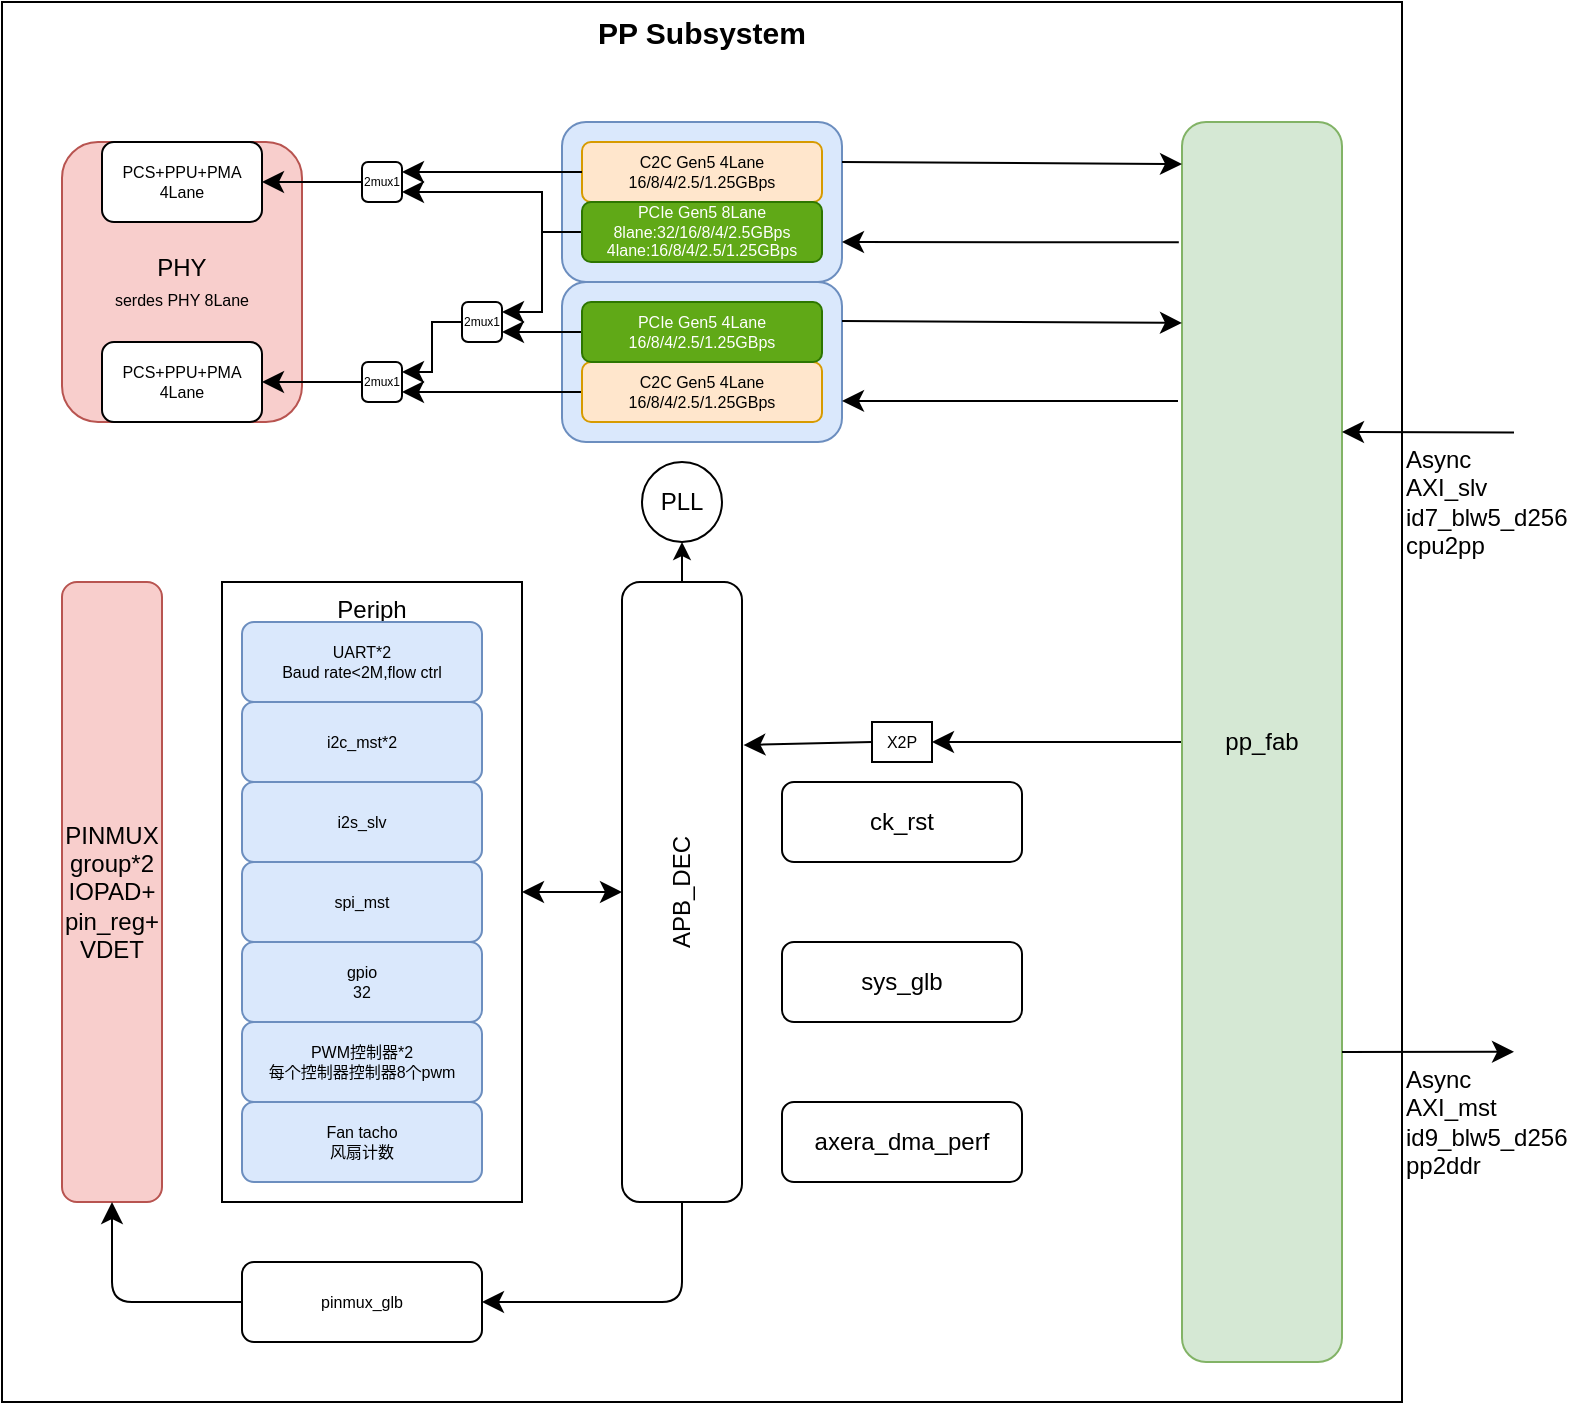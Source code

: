<mxfile version="28.2.4" pages="2">
  <diagram name="pp_ss" id="RpFAiaeBJLlaWnwTVHZz">
    <mxGraphModel dx="752" dy="593" grid="1" gridSize="10" guides="1" tooltips="1" connect="1" arrows="1" fold="1" page="1" pageScale="1" pageWidth="827" pageHeight="1169" math="0" shadow="0">
      <root>
        <mxCell id="0" />
        <mxCell id="1" parent="0" />
        <mxCell id="-2QtOGoEhmq292CrAgA1-68" value="PP Subsystem" style="rounded=0;whiteSpace=wrap;html=1;verticalAlign=top;fontSize=15;fontStyle=1" parent="1" vertex="1">
          <mxGeometry x="20" y="140" width="700" height="700" as="geometry" />
        </mxCell>
        <mxCell id="-2QtOGoEhmq292CrAgA1-59" value="Periph" style="rounded=0;whiteSpace=wrap;html=1;verticalAlign=top;" parent="1" vertex="1">
          <mxGeometry x="130" y="430" width="150" height="310" as="geometry" />
        </mxCell>
        <mxCell id="-2QtOGoEhmq292CrAgA1-78" style="edgeStyle=none;curved=1;rounded=1;orthogonalLoop=1;jettySize=auto;html=1;exitX=0;exitY=0.5;exitDx=0;exitDy=0;entryX=1.012;entryY=0.263;entryDx=0;entryDy=0;fontSize=12;startSize=8;endSize=8;entryPerimeter=0;" parent="1" source="-2QtOGoEhmq292CrAgA1-79" target="-2QtOGoEhmq292CrAgA1-17" edge="1">
          <mxGeometry relative="1" as="geometry" />
        </mxCell>
        <mxCell id="-2QtOGoEhmq292CrAgA1-80" style="edgeStyle=none;curved=1;rounded=1;orthogonalLoop=1;jettySize=auto;html=1;exitX=0;exitY=0.5;exitDx=0;exitDy=0;entryX=1;entryY=0.5;entryDx=0;entryDy=0;fontSize=12;startSize=8;endSize=8;" parent="1" source="-2QtOGoEhmq292CrAgA1-1" target="-2QtOGoEhmq292CrAgA1-79" edge="1">
          <mxGeometry relative="1" as="geometry" />
        </mxCell>
        <mxCell id="-2QtOGoEhmq292CrAgA1-1" value="pp_fab" style="rounded=1;whiteSpace=wrap;html=1;fillColor=#d5e8d4;strokeColor=#82b366;" parent="1" vertex="1">
          <mxGeometry x="610" y="200" width="80" height="620" as="geometry" />
        </mxCell>
        <mxCell id="-2QtOGoEhmq292CrAgA1-3" value="PHY&lt;div&gt;&lt;font style=&quot;font-size: 8px;&quot;&gt;serdes PHY 8Lane&lt;/font&gt;&lt;/div&gt;" style="rounded=1;whiteSpace=wrap;html=1;fillColor=#f8cecc;strokeColor=#b85450;" parent="1" vertex="1">
          <mxGeometry x="50" y="210" width="120" height="140" as="geometry" />
        </mxCell>
        <mxCell id="-2QtOGoEhmq292CrAgA1-4" value="" style="rounded=1;whiteSpace=wrap;html=1;fillColor=#dae8fc;strokeColor=#6c8ebf;" parent="1" vertex="1">
          <mxGeometry x="300" y="280" width="140" height="80" as="geometry" />
        </mxCell>
        <mxCell id="-2QtOGoEhmq292CrAgA1-5" value="" style="rounded=1;whiteSpace=wrap;html=1;fillColor=#dae8fc;strokeColor=#6c8ebf;" parent="1" vertex="1">
          <mxGeometry x="300" y="200" width="140" height="80" as="geometry" />
        </mxCell>
        <mxCell id="-2QtOGoEhmq292CrAgA1-6" value="PLL" style="ellipse;whiteSpace=wrap;html=1;aspect=fixed;rounded=1;" parent="1" vertex="1">
          <mxGeometry x="340" y="370" width="40" height="40" as="geometry" />
        </mxCell>
        <mxCell id="-2QtOGoEhmq292CrAgA1-7" value="PINMUX&lt;div&gt;group*2&lt;/div&gt;&lt;div&gt;IOPAD+&lt;/div&gt;&lt;div&gt;pin_reg+&lt;/div&gt;&lt;div&gt;VDET&lt;/div&gt;" style="rounded=1;whiteSpace=wrap;html=1;fillColor=#f8cecc;strokeColor=#b85450;" parent="1" vertex="1">
          <mxGeometry x="50" y="430" width="50" height="310" as="geometry" />
        </mxCell>
        <mxCell id="-2QtOGoEhmq292CrAgA1-8" value="UART*2&lt;div&gt;Baud rate&amp;lt;2M,flow ctrl&lt;/div&gt;" style="rounded=1;whiteSpace=wrap;html=1;fillColor=#dae8fc;strokeColor=#6c8ebf;fontSize=8;" parent="1" vertex="1">
          <mxGeometry x="140" y="450" width="120" height="40" as="geometry" />
        </mxCell>
        <mxCell id="-2QtOGoEhmq292CrAgA1-9" value="i2c_mst*2" style="rounded=1;whiteSpace=wrap;html=1;fillColor=#dae8fc;strokeColor=#6c8ebf;fontSize=8;" parent="1" vertex="1">
          <mxGeometry x="140" y="490" width="120" height="40" as="geometry" />
        </mxCell>
        <mxCell id="-2QtOGoEhmq292CrAgA1-10" value="spi_mst" style="rounded=1;whiteSpace=wrap;html=1;fillColor=#dae8fc;strokeColor=#6c8ebf;fontSize=8;" parent="1" vertex="1">
          <mxGeometry x="140" y="570" width="120" height="40" as="geometry" />
        </mxCell>
        <mxCell id="-2QtOGoEhmq292CrAgA1-11" value="PWM控制器*2&lt;div&gt;每个控制器控制器8个pwm&lt;/div&gt;" style="rounded=1;whiteSpace=wrap;html=1;fillColor=#dae8fc;strokeColor=#6c8ebf;fontSize=8;" parent="1" vertex="1">
          <mxGeometry x="140" y="650" width="120" height="40" as="geometry" />
        </mxCell>
        <mxCell id="-2QtOGoEhmq292CrAgA1-15" value="gpio&lt;div&gt;32&lt;/div&gt;" style="rounded=1;whiteSpace=wrap;html=1;fillColor=#dae8fc;strokeColor=#6c8ebf;fontSize=8;" parent="1" vertex="1">
          <mxGeometry x="140" y="610" width="120" height="40" as="geometry" />
        </mxCell>
        <mxCell id="-2QtOGoEhmq292CrAgA1-16" value="i2s_slv" style="rounded=1;whiteSpace=wrap;html=1;fillColor=#dae8fc;strokeColor=#6c8ebf;fontSize=8;" parent="1" vertex="1">
          <mxGeometry x="140" y="530" width="120" height="40" as="geometry" />
        </mxCell>
        <mxCell id="-2QtOGoEhmq292CrAgA1-61" style="edgeStyle=elbowEdgeStyle;rounded=1;orthogonalLoop=1;jettySize=auto;html=1;exitX=0.5;exitY=1;exitDx=0;exitDy=0;entryX=1;entryY=0.5;entryDx=0;entryDy=0;fontSize=12;startSize=8;endSize=8;" parent="1" source="-2QtOGoEhmq292CrAgA1-17" target="-2QtOGoEhmq292CrAgA1-18" edge="1">
          <mxGeometry relative="1" as="geometry">
            <Array as="points">
              <mxPoint x="360" y="770" />
            </Array>
          </mxGeometry>
        </mxCell>
        <mxCell id="MQt2aaw8q727cJRnMgKG-1" style="edgeStyle=orthogonalEdgeStyle;rounded=0;orthogonalLoop=1;jettySize=auto;html=1;exitX=0.5;exitY=0;exitDx=0;exitDy=0;entryX=0.5;entryY=1;entryDx=0;entryDy=0;" edge="1" parent="1" source="-2QtOGoEhmq292CrAgA1-17" target="-2QtOGoEhmq292CrAgA1-6">
          <mxGeometry relative="1" as="geometry" />
        </mxCell>
        <mxCell id="-2QtOGoEhmq292CrAgA1-17" value="APB_DEC" style="rounded=1;whiteSpace=wrap;html=1;direction=east;horizontal=0;" parent="1" vertex="1">
          <mxGeometry x="330" y="430" width="60" height="310" as="geometry" />
        </mxCell>
        <mxCell id="-2QtOGoEhmq292CrAgA1-62" style="edgeStyle=elbowEdgeStyle;rounded=1;orthogonalLoop=1;jettySize=auto;html=1;exitX=0;exitY=0.5;exitDx=0;exitDy=0;entryX=0.5;entryY=1;entryDx=0;entryDy=0;fontSize=12;startSize=8;endSize=8;" parent="1" source="-2QtOGoEhmq292CrAgA1-18" target="-2QtOGoEhmq292CrAgA1-7" edge="1">
          <mxGeometry relative="1" as="geometry">
            <Array as="points">
              <mxPoint x="75" y="760" />
            </Array>
          </mxGeometry>
        </mxCell>
        <mxCell id="-2QtOGoEhmq292CrAgA1-18" value="pinmux_glb" style="rounded=1;whiteSpace=wrap;html=1;fontSize=8;" parent="1" vertex="1">
          <mxGeometry x="140" y="770" width="120" height="40" as="geometry" />
        </mxCell>
        <mxCell id="-2QtOGoEhmq292CrAgA1-19" value="sys_glb" style="rounded=1;whiteSpace=wrap;html=1;" parent="1" vertex="1">
          <mxGeometry x="410" y="610" width="120" height="40" as="geometry" />
        </mxCell>
        <mxCell id="-2QtOGoEhmq292CrAgA1-20" value="ck_rst" style="rounded=1;whiteSpace=wrap;html=1;" parent="1" vertex="1">
          <mxGeometry x="410" y="530" width="120" height="40" as="geometry" />
        </mxCell>
        <mxCell id="-2QtOGoEhmq292CrAgA1-21" value="axera_dma_perf" style="rounded=1;whiteSpace=wrap;html=1;" parent="1" vertex="1">
          <mxGeometry x="410" y="690" width="120" height="40" as="geometry" />
        </mxCell>
        <mxCell id="-2QtOGoEhmq292CrAgA1-22" value="C2C Gen5 4Lane&lt;div&gt;16/8/4/2.5/1.25GBps&lt;/div&gt;" style="rounded=1;whiteSpace=wrap;html=1;fontSize=8;fillColor=#ffe6cc;strokeColor=#d79b00;" parent="1" vertex="1">
          <mxGeometry x="310" y="210" width="120" height="30" as="geometry" />
        </mxCell>
        <mxCell id="-2QtOGoEhmq292CrAgA1-24" value="PCS+PPU+PMA&lt;div&gt;4Lane&lt;/div&gt;" style="rounded=1;whiteSpace=wrap;html=1;fontSize=8;" parent="1" vertex="1">
          <mxGeometry x="70" y="210" width="80" height="40" as="geometry" />
        </mxCell>
        <mxCell id="-2QtOGoEhmq292CrAgA1-25" value="PCS+PPU+PMA&lt;div&gt;4Lane&lt;/div&gt;" style="rounded=1;whiteSpace=wrap;html=1;fontSize=8;" parent="1" vertex="1">
          <mxGeometry x="70" y="310" width="80" height="40" as="geometry" />
        </mxCell>
        <mxCell id="-2QtOGoEhmq292CrAgA1-53" style="edgeStyle=elbowEdgeStyle;rounded=0;orthogonalLoop=1;jettySize=auto;html=1;exitX=0;exitY=0.5;exitDx=0;exitDy=0;entryX=1;entryY=0.75;entryDx=0;entryDy=0;fontSize=12;startSize=8;endSize=8;" parent="1" source="-2QtOGoEhmq292CrAgA1-27" target="-2QtOGoEhmq292CrAgA1-34" edge="1">
          <mxGeometry relative="1" as="geometry" />
        </mxCell>
        <mxCell id="-2QtOGoEhmq292CrAgA1-27" value="C2C Gen5 4Lane&lt;div&gt;16/8/4/2.5/1.25GBps&lt;/div&gt;" style="rounded=1;whiteSpace=wrap;html=1;fontSize=8;fillColor=#ffe6cc;strokeColor=#d79b00;" parent="1" vertex="1">
          <mxGeometry x="310" y="320" width="120" height="30" as="geometry" />
        </mxCell>
        <mxCell id="-2QtOGoEhmq292CrAgA1-52" style="edgeStyle=elbowEdgeStyle;rounded=0;orthogonalLoop=1;jettySize=auto;html=1;exitX=0;exitY=0.5;exitDx=0;exitDy=0;entryX=1;entryY=0.75;entryDx=0;entryDy=0;fontSize=12;startSize=8;endSize=8;" parent="1" source="-2QtOGoEhmq292CrAgA1-30" target="-2QtOGoEhmq292CrAgA1-33" edge="1">
          <mxGeometry relative="1" as="geometry" />
        </mxCell>
        <mxCell id="-2QtOGoEhmq292CrAgA1-30" value="PCIe Gen5 4Lane&lt;div&gt;16/8/4/2.5/1.25GBps&lt;/div&gt;" style="rounded=1;whiteSpace=wrap;html=1;fontSize=8;fillColor=#60a917;fontColor=#ffffff;strokeColor=#2D7600;" parent="1" vertex="1">
          <mxGeometry x="310" y="290" width="120" height="30" as="geometry" />
        </mxCell>
        <mxCell id="-2QtOGoEhmq292CrAgA1-50" style="edgeStyle=elbowEdgeStyle;rounded=0;orthogonalLoop=1;jettySize=auto;html=1;exitX=0;exitY=0.5;exitDx=0;exitDy=0;entryX=1;entryY=0.75;entryDx=0;entryDy=0;fontSize=12;startSize=8;endSize=8;" parent="1" source="-2QtOGoEhmq292CrAgA1-31" target="-2QtOGoEhmq292CrAgA1-32" edge="1">
          <mxGeometry relative="1" as="geometry">
            <Array as="points">
              <mxPoint x="290" y="250" />
            </Array>
          </mxGeometry>
        </mxCell>
        <mxCell id="-2QtOGoEhmq292CrAgA1-51" style="edgeStyle=elbowEdgeStyle;rounded=0;orthogonalLoop=1;jettySize=auto;html=1;exitX=0;exitY=0.5;exitDx=0;exitDy=0;entryX=1;entryY=0.25;entryDx=0;entryDy=0;fontSize=12;startSize=8;endSize=8;" parent="1" source="-2QtOGoEhmq292CrAgA1-31" target="-2QtOGoEhmq292CrAgA1-33" edge="1">
          <mxGeometry relative="1" as="geometry" />
        </mxCell>
        <mxCell id="-2QtOGoEhmq292CrAgA1-31" value="PCIe Gen5 8Lane&lt;div&gt;8lane:32/16/8/4/2.5GBps&lt;/div&gt;&lt;div&gt;4lane:16/8/4/2.5/1.25GBps&lt;/div&gt;" style="rounded=1;whiteSpace=wrap;html=1;fontSize=8;fillColor=#60a917;fontColor=#ffffff;strokeColor=#2D7600;" parent="1" vertex="1">
          <mxGeometry x="310" y="240" width="120" height="30" as="geometry" />
        </mxCell>
        <mxCell id="-2QtOGoEhmq292CrAgA1-55" style="edgeStyle=elbowEdgeStyle;rounded=0;orthogonalLoop=1;jettySize=auto;html=1;exitX=0;exitY=0.5;exitDx=0;exitDy=0;entryX=1;entryY=0.5;entryDx=0;entryDy=0;fontSize=12;startSize=8;endSize=8;" parent="1" source="-2QtOGoEhmq292CrAgA1-32" target="-2QtOGoEhmq292CrAgA1-24" edge="1">
          <mxGeometry relative="1" as="geometry" />
        </mxCell>
        <mxCell id="-2QtOGoEhmq292CrAgA1-32" value="2mux1" style="rounded=1;whiteSpace=wrap;html=1;fontSize=6;" parent="1" vertex="1">
          <mxGeometry x="200" y="220" width="20" height="20" as="geometry" />
        </mxCell>
        <mxCell id="-2QtOGoEhmq292CrAgA1-54" style="edgeStyle=elbowEdgeStyle;rounded=0;orthogonalLoop=1;jettySize=auto;html=1;exitX=0;exitY=0.5;exitDx=0;exitDy=0;entryX=1;entryY=0.25;entryDx=0;entryDy=0;fontSize=12;startSize=8;endSize=8;" parent="1" source="-2QtOGoEhmq292CrAgA1-33" target="-2QtOGoEhmq292CrAgA1-34" edge="1">
          <mxGeometry relative="1" as="geometry" />
        </mxCell>
        <mxCell id="-2QtOGoEhmq292CrAgA1-33" value="2mux1" style="rounded=1;whiteSpace=wrap;html=1;fontSize=6;" parent="1" vertex="1">
          <mxGeometry x="250" y="290" width="20" height="20" as="geometry" />
        </mxCell>
        <mxCell id="-2QtOGoEhmq292CrAgA1-56" style="edgeStyle=elbowEdgeStyle;rounded=0;orthogonalLoop=1;jettySize=auto;html=1;exitX=0;exitY=0.5;exitDx=0;exitDy=0;entryX=1;entryY=0.5;entryDx=0;entryDy=0;fontSize=12;startSize=8;endSize=8;" parent="1" source="-2QtOGoEhmq292CrAgA1-34" target="-2QtOGoEhmq292CrAgA1-25" edge="1">
          <mxGeometry relative="1" as="geometry" />
        </mxCell>
        <mxCell id="-2QtOGoEhmq292CrAgA1-34" value="2mux1" style="rounded=1;whiteSpace=wrap;html=1;fontSize=6;" parent="1" vertex="1">
          <mxGeometry x="200" y="320" width="20" height="20" as="geometry" />
        </mxCell>
        <mxCell id="-2QtOGoEhmq292CrAgA1-49" style="edgeStyle=elbowEdgeStyle;rounded=0;orthogonalLoop=1;jettySize=auto;html=1;exitX=0;exitY=0.5;exitDx=0;exitDy=0;entryX=1;entryY=0.25;entryDx=0;entryDy=0;fontSize=12;startSize=8;endSize=8;" parent="1" source="-2QtOGoEhmq292CrAgA1-22" target="-2QtOGoEhmq292CrAgA1-32" edge="1">
          <mxGeometry relative="1" as="geometry" />
        </mxCell>
        <mxCell id="-2QtOGoEhmq292CrAgA1-57" value="Fan tacho&lt;div&gt;风扇计数&lt;/div&gt;" style="rounded=1;whiteSpace=wrap;html=1;fillColor=#dae8fc;strokeColor=#6c8ebf;fontSize=8;" parent="1" vertex="1">
          <mxGeometry x="140" y="690" width="120" height="40" as="geometry" />
        </mxCell>
        <mxCell id="-2QtOGoEhmq292CrAgA1-66" value="" style="endArrow=classic;startArrow=classic;html=1;rounded=1;fontSize=12;startSize=8;endSize=8;curved=1;entryX=0;entryY=0.5;entryDx=0;entryDy=0;exitX=1;exitY=0.5;exitDx=0;exitDy=0;" parent="1" source="-2QtOGoEhmq292CrAgA1-59" target="-2QtOGoEhmq292CrAgA1-17" edge="1">
          <mxGeometry width="50" height="50" relative="1" as="geometry">
            <mxPoint x="280" y="590" as="sourcePoint" />
            <mxPoint x="330" y="540" as="targetPoint" />
          </mxGeometry>
        </mxCell>
        <mxCell id="-2QtOGoEhmq292CrAgA1-69" style="edgeStyle=none;curved=1;rounded=1;orthogonalLoop=1;jettySize=auto;html=1;exitX=1;exitY=0.25;exitDx=0;exitDy=0;fontSize=12;startSize=8;endSize=8;entryX=1;entryY=0.25;entryDx=0;entryDy=0;" parent="1" target="-2QtOGoEhmq292CrAgA1-1" edge="1">
          <mxGeometry relative="1" as="geometry">
            <mxPoint x="776" y="355.212" as="sourcePoint" />
          </mxGeometry>
        </mxCell>
        <mxCell id="-2QtOGoEhmq292CrAgA1-73" value="&lt;div&gt;Async&lt;/div&gt;&lt;div&gt;AXI_slv&lt;/div&gt;&lt;div&gt;id7_blw5_d&lt;span style=&quot;background-color: light-dark(#ffffff, var(--ge-dark-color, #121212)); color: light-dark(rgb(0, 0, 0), rgb(255, 255, 255));&quot;&gt;256&lt;/span&gt;&lt;/div&gt;&lt;div&gt;cpu2pp&lt;/div&gt;" style="edgeLabel;html=1;align=left;verticalAlign=middle;resizable=0;points=[];fontSize=12;rounded=1;" parent="-2QtOGoEhmq292CrAgA1-69" vertex="1" connectable="0">
          <mxGeometry x="0.256" y="2" relative="1" as="geometry">
            <mxPoint x="-2" y="33" as="offset" />
          </mxGeometry>
        </mxCell>
        <mxCell id="-2QtOGoEhmq292CrAgA1-70" style="edgeStyle=none;curved=1;rounded=1;orthogonalLoop=1;jettySize=auto;html=1;exitX=1;exitY=0.75;exitDx=0;exitDy=0;fontSize=12;startSize=8;endSize=8;" parent="1" source="-2QtOGoEhmq292CrAgA1-1" edge="1">
          <mxGeometry relative="1" as="geometry">
            <mxPoint x="776" y="664.909" as="targetPoint" />
          </mxGeometry>
        </mxCell>
        <mxCell id="-2QtOGoEhmq292CrAgA1-71" value="Async&lt;div&gt;AXI_mst&lt;/div&gt;&lt;div&gt;id9_blw5_d256&lt;/div&gt;&lt;div&gt;pp2ddr&lt;/div&gt;" style="edgeLabel;html=1;align=left;verticalAlign=middle;resizable=0;points=[];fontSize=12;rounded=1;" parent="-2QtOGoEhmq292CrAgA1-70" vertex="1" connectable="0">
          <mxGeometry x="0.328" y="1" relative="1" as="geometry">
            <mxPoint x="-27" y="36" as="offset" />
          </mxGeometry>
        </mxCell>
        <mxCell id="-2QtOGoEhmq292CrAgA1-74" style="edgeStyle=none;curved=1;rounded=1;orthogonalLoop=1;jettySize=auto;html=1;exitX=1;exitY=0.25;exitDx=0;exitDy=0;fontSize=12;startSize=8;endSize=8;" parent="1" source="-2QtOGoEhmq292CrAgA1-5" edge="1">
          <mxGeometry relative="1" as="geometry">
            <mxPoint x="610" y="221" as="targetPoint" />
          </mxGeometry>
        </mxCell>
        <mxCell id="-2QtOGoEhmq292CrAgA1-75" style="edgeStyle=none;curved=1;rounded=1;orthogonalLoop=1;jettySize=auto;html=1;exitX=-0.02;exitY=0.097;exitDx=0;exitDy=0;entryX=1;entryY=0.75;entryDx=0;entryDy=0;fontSize=12;startSize=8;endSize=8;exitPerimeter=0;" parent="1" source="-2QtOGoEhmq292CrAgA1-1" target="-2QtOGoEhmq292CrAgA1-5" edge="1">
          <mxGeometry relative="1" as="geometry" />
        </mxCell>
        <mxCell id="-2QtOGoEhmq292CrAgA1-76" style="edgeStyle=none;curved=1;rounded=1;orthogonalLoop=1;jettySize=auto;html=1;exitX=1;exitY=0.25;exitDx=0;exitDy=0;fontSize=12;startSize=8;endSize=8;" parent="1" edge="1">
          <mxGeometry relative="1" as="geometry">
            <mxPoint x="440" y="299.44" as="sourcePoint" />
            <mxPoint x="610" y="300.44" as="targetPoint" />
          </mxGeometry>
        </mxCell>
        <mxCell id="-2QtOGoEhmq292CrAgA1-77" style="edgeStyle=none;curved=1;rounded=1;orthogonalLoop=1;jettySize=auto;html=1;exitX=-0.02;exitY=0.097;exitDx=0;exitDy=0;entryX=1;entryY=0.75;entryDx=0;entryDy=0;fontSize=12;startSize=8;endSize=8;exitPerimeter=0;" parent="1" edge="1">
          <mxGeometry relative="1" as="geometry">
            <mxPoint x="608" y="339.44" as="sourcePoint" />
            <mxPoint x="440" y="339.44" as="targetPoint" />
          </mxGeometry>
        </mxCell>
        <mxCell id="-2QtOGoEhmq292CrAgA1-79" value="X2P" style="rounded=0;whiteSpace=wrap;html=1;fontSize=8;" parent="1" vertex="1">
          <mxGeometry x="455" y="500" width="30" height="20" as="geometry" />
        </mxCell>
      </root>
    </mxGraphModel>
  </diagram>
  <diagram id="Dr3h2QsBrxNH2Qat9mUh" name="cpu_ss">
    <mxGraphModel dx="327" dy="258" grid="1" gridSize="10" guides="1" tooltips="1" connect="1" arrows="1" fold="1" page="1" pageScale="1" pageWidth="827" pageHeight="1169" math="0" shadow="0">
      <root>
        <mxCell id="0" />
        <mxCell id="1" parent="0" />
        <mxCell id="BCZ8nY823KkMP9_qMVS2-1" value="CCI_550&lt;div&gt;(x128)&lt;/div&gt;" style="rounded=0;whiteSpace=wrap;html=1;align=center;verticalAlign=middle;fillColor=#ffe6cc;strokeColor=#d79b00;" vertex="1" parent="1">
          <mxGeometry x="280" y="360" width="530" height="80" as="geometry" />
        </mxCell>
        <mxCell id="BCZ8nY823KkMP9_qMVS2-2" value="GIC400" style="rounded=0;whiteSpace=wrap;html=1;" vertex="1" parent="1">
          <mxGeometry x="300" y="150" width="120" height="60" as="geometry" />
        </mxCell>
        <mxCell id="BCZ8nY823KkMP9_qMVS2-4" value="ROSC&lt;div&gt;R2P0评估工艺偏差&lt;/div&gt;" style="rounded=1;whiteSpace=wrap;html=1;fontSize=8;fillColor=#fff2cc;strokeColor=#d6b656;" vertex="1" parent="1">
          <mxGeometry x="78.5" y="590" width="80" height="20" as="geometry" />
        </mxCell>
        <mxCell id="BCZ8nY823KkMP9_qMVS2-6" value="cpu lpc&lt;div&gt;低功耗控制&lt;/div&gt;" style="rounded=1;whiteSpace=wrap;html=1;fontSize=8;fillColor=#fff2cc;strokeColor=#d6b656;" vertex="1" parent="1">
          <mxGeometry x="78.5" y="550" width="80" height="20" as="geometry" />
        </mxCell>
        <mxCell id="wKaW3hkHvNAGMwj4goGH-1" value="PLL" style="ellipse;whiteSpace=wrap;html=1;aspect=fixed;rounded=1;" vertex="1" parent="1">
          <mxGeometry x="368" y="440" width="40" height="40" as="geometry" />
        </mxCell>
        <mxCell id="wKaW3hkHvNAGMwj4goGH-2" value="gtmr_wrap&lt;div&gt;为ARM ip提供时间戳&lt;/div&gt;" style="rounded=1;whiteSpace=wrap;html=1;fontSize=8;fillColor=#fff2cc;strokeColor=#d6b656;" vertex="1" parent="1">
          <mxGeometry x="78.5" y="530" width="80" height="20" as="geometry" />
        </mxCell>
        <mxCell id="wKaW3hkHvNAGMwj4goGH-3" value="axi2sram" style="rounded=1;whiteSpace=wrap;html=1;fontSize=8;fillColor=#fff2cc;strokeColor=#d6b656;" vertex="1" parent="1">
          <mxGeometry x="78.5" y="570" width="80" height="20" as="geometry" />
        </mxCell>
        <mxCell id="wKaW3hkHvNAGMwj4goGH-5" value="resp2int&lt;div&gt;err转中断&lt;/div&gt;" style="rounded=0;whiteSpace=wrap;html=1;fontSize=8;" vertex="1" parent="1">
          <mxGeometry x="200" y="300" width="40" height="20" as="geometry" />
        </mxCell>
        <mxCell id="wKaW3hkHvNAGMwj4goGH-6" value="cpu_sys_glb" style="rounded=1;whiteSpace=wrap;html=1;fontSize=8;fillColor=#fff2cc;strokeColor=#d6b656;" vertex="1" parent="1">
          <mxGeometry x="78.5" y="510" width="80" height="20" as="geometry" />
        </mxCell>
        <mxCell id="wKaW3hkHvNAGMwj4goGH-7" value="ck_rst" style="rounded=1;whiteSpace=wrap;html=1;fontSize=8;fillColor=#fff2cc;strokeColor=#d6b656;" vertex="1" parent="1">
          <mxGeometry x="78.5" y="490" width="80" height="20" as="geometry" />
        </mxCell>
        <mxCell id="wKaW3hkHvNAGMwj4goGH-8" value="dbg_axi_mnr&lt;div&gt;R1P1对fab debug&lt;/div&gt;" style="rounded=0;whiteSpace=wrap;html=1;fontSize=8;" vertex="1" parent="1">
          <mxGeometry x="300" y="540" width="80" height="20" as="geometry" />
        </mxCell>
        <mxCell id="wKaW3hkHvNAGMwj4goGH-9" value="perf_axi_mnr_lat&lt;div&gt;R3P0 fab延迟监控&lt;/div&gt;" style="rounded=0;whiteSpace=wrap;html=1;fontSize=8;" vertex="1" parent="1">
          <mxGeometry x="300" y="510" width="80" height="20" as="geometry" />
        </mxCell>
        <mxCell id="wKaW3hkHvNAGMwj4goGH-10" value="perf_axi_mnr_bw&lt;div&gt;&lt;span style=&quot;background-color: transparent; color: light-dark(rgb(0, 0, 0), rgb(255, 255, 255));&quot;&gt;R3P1 fab带宽监控&lt;/span&gt;&lt;/div&gt;" style="rounded=0;whiteSpace=wrap;html=1;fontSize=8;" vertex="1" parent="1">
          <mxGeometry x="300" y="560" width="80" height="20" as="geometry" />
        </mxCell>
        <mxCell id="wKaW3hkHvNAGMwj4goGH-11" value="ddr_intlv_mult_ch" style="rounded=0;whiteSpace=wrap;html=1;fontSize=8;" vertex="1" parent="1">
          <mxGeometry x="460" y="510" width="80" height="20" as="geometry" />
        </mxCell>
        <mxCell id="wKaW3hkHvNAGMwj4goGH-12" value="ax_ddr_mem_firewall&lt;div&gt;R2P2 ddr内存保护&lt;/div&gt;" style="rounded=0;whiteSpace=wrap;html=1;fontSize=8;" vertex="1" parent="1">
          <mxGeometry x="300" y="600" width="80" height="20" as="geometry" />
        </mxCell>
        <mxCell id="wKaW3hkHvNAGMwj4goGH-13" value="axi_qos_regulator&lt;div&gt;R1P2实时调整qos&lt;/div&gt;" style="rounded=0;whiteSpace=wrap;html=1;fontSize=8;" vertex="1" parent="1">
          <mxGeometry x="300" y="580" width="80" height="20" as="geometry" />
        </mxCell>
        <mxCell id="XRAdzf7xttdIV2EeMmmv-16" value="p-channel_ctrl&lt;div&gt;ARM ip低功耗p channel控制&lt;/div&gt;" style="rounded=0;whiteSpace=wrap;html=1;fontSize=8;" vertex="1" parent="1">
          <mxGeometry x="290" y="107.5" width="120" height="20" as="geometry" />
        </mxCell>
        <mxCell id="uOSCwMnUHH0dxmCNkZ_L-15" value="apb_dec" style="rounded=1;whiteSpace=wrap;html=1;horizontal=0;fillColor=#fff2cc;strokeColor=#d6b656;" vertex="1" parent="1">
          <mxGeometry x="61.5" y="490" width="17" height="150" as="geometry" />
        </mxCell>
        <mxCell id="uOSCwMnUHH0dxmCNkZ_L-16" value="axi_slice" style="rounded=0;whiteSpace=wrap;html=1;fontSize=8;" vertex="1" parent="1">
          <mxGeometry x="300" y="530" width="80" height="10" as="geometry" />
        </mxCell>
        <mxCell id="uOSCwMnUHH0dxmCNkZ_L-17" value="1700MHz&lt;div&gt;core_clk&lt;/div&gt;" style="rounded=0;whiteSpace=wrap;html=1;fillColor=#a20025;fontColor=#ffffff;strokeColor=#6F0000;" vertex="1" parent="1">
          <mxGeometry x="760" y="40" width="67" height="40" as="geometry" />
        </mxCell>
        <mxCell id="uOSCwMnUHH0dxmCNkZ_L-18" value="1200MHz&lt;div&gt;scu_clk&lt;/div&gt;" style="rounded=0;whiteSpace=wrap;html=1;fontSize=8;strokeColor=#d79b00;fillColor=#ffe6cc;" vertex="1" parent="1">
          <mxGeometry x="760" y="117.5" width="67" height="40" as="geometry" />
        </mxCell>
        <mxCell id="uOSCwMnUHH0dxmCNkZ_L-20" value="S3" style="rounded=0;whiteSpace=wrap;html=1;fontSize=8;" vertex="1" parent="1">
          <mxGeometry x="280" y="360" width="20" height="20" as="geometry" />
        </mxCell>
        <mxCell id="uOSCwMnUHH0dxmCNkZ_L-21" value="S2" style="rounded=0;whiteSpace=wrap;html=1;fontSize=8;" vertex="1" parent="1">
          <mxGeometry x="360" y="350" width="20" height="20" as="geometry" />
        </mxCell>
        <mxCell id="uOSCwMnUHH0dxmCNkZ_L-22" value="S1" style="rounded=0;whiteSpace=wrap;html=1;fontSize=8;" vertex="1" parent="1">
          <mxGeometry x="440" y="350" width="20" height="20" as="geometry" />
        </mxCell>
        <mxCell id="uOSCwMnUHH0dxmCNkZ_L-23" value="S0" style="rounded=0;whiteSpace=wrap;html=1;fontSize=8;" vertex="1" parent="1">
          <mxGeometry x="600" y="350" width="20" height="20" as="geometry" />
        </mxCell>
        <mxCell id="uOSCwMnUHH0dxmCNkZ_L-24" value="cpu_sys_glb" style="rounded=1;whiteSpace=wrap;html=1;fontSize=8;fillColor=#dae8fc;strokeColor=#6c8ebf;" vertex="1" parent="1">
          <mxGeometry x="140" y="630" width="80" height="20" as="geometry" />
        </mxCell>
        <mxCell id="uOSCwMnUHH0dxmCNkZ_L-27" value="M1" style="rounded=0;whiteSpace=wrap;html=1;fontSize=8;" vertex="1" parent="1">
          <mxGeometry x="320" y="420" width="20" height="20" as="geometry" />
        </mxCell>
        <mxCell id="uOSCwMnUHH0dxmCNkZ_L-28" value="M0" style="rounded=0;whiteSpace=wrap;html=1;fontSize=8;" vertex="1" parent="1">
          <mxGeometry x="640" y="410" width="20" height="20" as="geometry" />
        </mxCell>
        <mxCell id="uOSCwMnUHH0dxmCNkZ_L-29" value="resp2int&lt;div&gt;err转中断&lt;/div&gt;" style="rounded=0;whiteSpace=wrap;html=1;fontSize=8;" vertex="1" parent="1">
          <mxGeometry x="120" y="300" width="40" height="20" as="geometry" />
        </mxCell>
        <mxCell id="uOSCwMnUHH0dxmCNkZ_L-30" value="resp2int&lt;div&gt;err转中断&lt;/div&gt;" style="rounded=0;whiteSpace=wrap;html=1;fontSize=8;" vertex="1" parent="1">
          <mxGeometry x="480" y="300" width="40" height="20" as="geometry" />
        </mxCell>
        <mxCell id="uOSCwMnUHH0dxmCNkZ_L-31" value="resp2int&lt;div&gt;err转中断&lt;/div&gt;" style="rounded=0;whiteSpace=wrap;html=1;fontSize=8;" vertex="1" parent="1">
          <mxGeometry x="560" y="300" width="40" height="20" as="geometry" />
        </mxCell>
        <mxCell id="uOSCwMnUHH0dxmCNkZ_L-32" value="CCI_550&lt;div&gt;(x128)&lt;/div&gt;" style="rounded=0;whiteSpace=wrap;html=1;align=center;verticalAlign=middle;fillColor=#fff2cc;strokeColor=#d6b656;" vertex="1" parent="1">
          <mxGeometry x="40" y="360" width="200" height="80" as="geometry" />
        </mxCell>
        <mxCell id="uOSCwMnUHH0dxmCNkZ_L-34" value="S0" style="rounded=0;whiteSpace=wrap;html=1;fontSize=8;" vertex="1" parent="1">
          <mxGeometry x="40" y="360" width="20" height="20" as="geometry" />
        </mxCell>
        <mxCell id="uOSCwMnUHH0dxmCNkZ_L-35" value="S1" style="rounded=0;whiteSpace=wrap;html=1;fontSize=8;" vertex="1" parent="1">
          <mxGeometry x="220" y="360" width="20" height="20" as="geometry" />
        </mxCell>
        <mxCell id="uOSCwMnUHH0dxmCNkZ_L-36" value="S2" style="rounded=0;whiteSpace=wrap;html=1;fontSize=8;" vertex="1" parent="1">
          <mxGeometry x="130" y="360" width="20" height="20" as="geometry" />
        </mxCell>
        <mxCell id="uOSCwMnUHH0dxmCNkZ_L-38" value="M1" style="rounded=0;whiteSpace=wrap;html=1;fontSize=8;" vertex="1" parent="1">
          <mxGeometry x="200" y="420" width="20" height="20" as="geometry" />
        </mxCell>
        <mxCell id="uOSCwMnUHH0dxmCNkZ_L-46" style="edgeStyle=orthogonalEdgeStyle;rounded=0;orthogonalLoop=1;jettySize=auto;html=1;exitX=0.5;exitY=1;exitDx=0;exitDy=0;entryX=0.5;entryY=0;entryDx=0;entryDy=0;" edge="1" parent="1" source="uOSCwMnUHH0dxmCNkZ_L-39" target="uOSCwMnUHH0dxmCNkZ_L-43">
          <mxGeometry relative="1" as="geometry" />
        </mxCell>
        <mxCell id="uOSCwMnUHH0dxmCNkZ_L-39" value="M0" style="rounded=0;whiteSpace=wrap;html=1;fontSize=8;" vertex="1" parent="1">
          <mxGeometry x="60" y="420" width="20" height="20" as="geometry" />
        </mxCell>
        <mxCell id="uOSCwMnUHH0dxmCNkZ_L-43" value="X64T32" style="rounded=0;whiteSpace=wrap;html=1;fontSize=8;fillColor=#fff2cc;strokeColor=#d6b656;" vertex="1" parent="1">
          <mxGeometry x="50" y="450" width="40" height="10" as="geometry" />
        </mxCell>
        <mxCell id="uOSCwMnUHH0dxmCNkZ_L-47" style="edgeStyle=orthogonalEdgeStyle;rounded=0;orthogonalLoop=1;jettySize=auto;html=1;exitX=0.5;exitY=1;exitDx=0;exitDy=0;entryX=0.5;entryY=0;entryDx=0;entryDy=0;" edge="1" parent="1" source="uOSCwMnUHH0dxmCNkZ_L-44" target="uOSCwMnUHH0dxmCNkZ_L-15">
          <mxGeometry relative="1" as="geometry" />
        </mxCell>
        <mxCell id="uOSCwMnUHH0dxmCNkZ_L-44" value="X2P" style="rounded=0;whiteSpace=wrap;html=1;fontSize=8;fillColor=#fff2cc;strokeColor=#d6b656;" vertex="1" parent="1">
          <mxGeometry x="50" y="460" width="40" height="10" as="geometry" />
        </mxCell>
        <mxCell id="uOSCwMnUHH0dxmCNkZ_L-49" value="" style="group" vertex="1" connectable="0" parent="1">
          <mxGeometry x="61.5" y="10" width="208.5" height="270" as="geometry" />
        </mxCell>
        <mxCell id="uOSCwMnUHH0dxmCNkZ_L-1" value="TLB" style="edgeStyle=orthogonalEdgeStyle;rounded=0;orthogonalLoop=1;jettySize=auto;html=1;entryX=0.5;entryY=0;entryDx=0;entryDy=0;" edge="1" parent="uOSCwMnUHH0dxmCNkZ_L-49" target="VXCFIINIx0wxWuYT9VNC-4">
          <mxGeometry relative="1" as="geometry">
            <mxPoint x="18.5" as="sourcePoint" />
          </mxGeometry>
        </mxCell>
        <mxCell id="5OVMs7EvFg8XOsKq_9ua-1" value="&lt;font style=&quot;font-size: 12px;&quot;&gt;CPU cluster0&lt;/font&gt;&lt;div style=&quot;&quot;&gt;&lt;br&gt;&lt;/div&gt;" style="rounded=0;whiteSpace=wrap;html=1;fontSize=8;verticalAlign=top;align=center;" vertex="1" parent="uOSCwMnUHH0dxmCNkZ_L-49">
          <mxGeometry x="8.5" y="70" width="200" height="200" as="geometry" />
        </mxCell>
        <mxCell id="wKaW3hkHvNAGMwj4goGH-17" value="······" style="rounded=0;whiteSpace=wrap;html=1;fontSize=11;strokeColor=none;shadow=0;" vertex="1" parent="uOSCwMnUHH0dxmCNkZ_L-49">
          <mxGeometry x="98.5" y="160" width="30" height="10" as="geometry" />
        </mxCell>
        <mxCell id="VXCFIINIx0wxWuYT9VNC-3" value="&lt;div&gt;&lt;span style=&quot;font-size: 12px; text-align: left;&quot;&gt;DSU&lt;/span&gt;&lt;/div&gt;512KB$L3 slice&lt;div&gt;&lt;span style=&quot;text-align: left;&quot;&gt;NENO/FPU/Encrypt；Trustzone；CoreSight&lt;/span&gt;&lt;/div&gt;" style="rounded=0;whiteSpace=wrap;html=1;fontSize=8;strokeColor=#d79b00;fillColor=#ffe6cc;" vertex="1" parent="uOSCwMnUHH0dxmCNkZ_L-49">
          <mxGeometry x="28.5" y="235" width="170" height="35" as="geometry" />
        </mxCell>
        <mxCell id="wKaW3hkHvNAGMwj4goGH-14" value="core0-A55&lt;div&gt;&lt;font style=&quot;font-size: 8px;&quot;&gt;1700MHz-3KDMIPS&lt;/font&gt;&lt;/div&gt;&lt;div&gt;&lt;font style=&quot;font-size: 8px;&quot;&gt;32KB$L1I+&lt;span style=&quot;background-color: transparent;&quot;&gt;32KB$L1D&lt;/span&gt;&lt;/font&gt;&lt;/div&gt;&lt;div&gt;&lt;span style=&quot;background-color: transparent;&quot;&gt;&lt;font style=&quot;font-size: 8px;&quot;&gt;64KB$L2&lt;/font&gt;&lt;/span&gt;&lt;/div&gt;" style="rounded=0;whiteSpace=wrap;html=1;fillColor=#a20025;fontColor=#FFFFFF;strokeColor=#6F0000;" vertex="1" parent="uOSCwMnUHH0dxmCNkZ_L-49">
          <mxGeometry x="28.5" y="97.5" width="80" height="60" as="geometry" />
        </mxCell>
        <mxCell id="wKaW3hkHvNAGMwj4goGH-15" value="core1-A55&lt;div&gt;&lt;font style=&quot;font-size: 8px;&quot;&gt;1700MHz-3KDMIPS&lt;/font&gt;&lt;/div&gt;&lt;div&gt;&lt;font style=&quot;font-size: 8px;&quot;&gt;32KB$L1I+&lt;span style=&quot;background-color: transparent;&quot;&gt;32KB$L1D&lt;/span&gt;&lt;/font&gt;&lt;/div&gt;&lt;div&gt;&lt;span style=&quot;background-color: transparent;&quot;&gt;&lt;font style=&quot;font-size: 8px;&quot;&gt;64KB$L2&lt;/font&gt;&lt;/span&gt;&lt;/div&gt;" style="rounded=0;whiteSpace=wrap;html=1;fillColor=#a20025;fontColor=#FFFFFF;strokeColor=#6F0000;" vertex="1" parent="uOSCwMnUHH0dxmCNkZ_L-49">
          <mxGeometry x="118.5" y="97.5" width="80" height="60" as="geometry" />
        </mxCell>
        <mxCell id="wKaW3hkHvNAGMwj4goGH-16" value="core6-A55&lt;div&gt;&lt;font style=&quot;font-size: 8px;&quot;&gt;1700MHz-3KDMIPS&lt;/font&gt;&lt;/div&gt;&lt;div&gt;&lt;font style=&quot;font-size: 8px;&quot;&gt;32KB$L1I+&lt;span style=&quot;background-color: transparent;&quot;&gt;32KB$L1D&lt;/span&gt;&lt;/font&gt;&lt;/div&gt;&lt;div&gt;&lt;span style=&quot;background-color: transparent;&quot;&gt;&lt;font style=&quot;font-size: 8px;&quot;&gt;64KB$L2&lt;/font&gt;&lt;/span&gt;&lt;/div&gt;" style="rounded=0;whiteSpace=wrap;html=1;fillColor=#a20025;fontColor=#FFFFFF;strokeColor=#6F0000;" vertex="1" parent="uOSCwMnUHH0dxmCNkZ_L-49">
          <mxGeometry x="28.5" y="170" width="80" height="60" as="geometry" />
        </mxCell>
        <mxCell id="wKaW3hkHvNAGMwj4goGH-18" value="core7-A55&lt;div&gt;&lt;font style=&quot;font-size: 8px;&quot;&gt;1700MHz-3KDMIPS&lt;/font&gt;&lt;/div&gt;&lt;div&gt;&lt;font style=&quot;font-size: 8px;&quot;&gt;32KB$L1I+&lt;span style=&quot;background-color: transparent;&quot;&gt;32KB$L1D&lt;/span&gt;&lt;/font&gt;&lt;/div&gt;&lt;div&gt;&lt;span style=&quot;background-color: transparent;&quot;&gt;&lt;font style=&quot;font-size: 8px;&quot;&gt;64KB$L2&lt;/font&gt;&lt;/span&gt;&lt;/div&gt;" style="rounded=0;whiteSpace=wrap;html=1;fillColor=#a20025;fontColor=#FFFFFF;strokeColor=#6F0000;" vertex="1" parent="uOSCwMnUHH0dxmCNkZ_L-49">
          <mxGeometry x="118.5" y="170" width="80" height="60" as="geometry" />
        </mxCell>
        <mxCell id="VXCFIINIx0wxWuYT9VNC-4" value="tlb2apb" style="rounded=0;whiteSpace=wrap;html=1;fontSize=8;" vertex="1" parent="uOSCwMnUHH0dxmCNkZ_L-49">
          <mxGeometry y="40" width="38.5" height="20" as="geometry" />
        </mxCell>
        <mxCell id="uOSCwMnUHH0dxmCNkZ_L-3" value="" style="edgeStyle=orthogonalEdgeStyle;rounded=0;orthogonalLoop=1;jettySize=auto;html=1;entryX=0;entryY=0.5;entryDx=0;entryDy=0;exitX=0.5;exitY=1;exitDx=0;exitDy=0;" edge="1" parent="uOSCwMnUHH0dxmCNkZ_L-49" source="VXCFIINIx0wxWuYT9VNC-4" target="VXCFIINIx0wxWuYT9VNC-3">
          <mxGeometry relative="1" as="geometry">
            <Array as="points">
              <mxPoint x="18.5" y="50" />
              <mxPoint x="18.5" y="252" />
            </Array>
          </mxGeometry>
        </mxCell>
        <mxCell id="uOSCwMnUHH0dxmCNkZ_L-50" value="" style="group" vertex="1" connectable="0" parent="1">
          <mxGeometry x="440" y="10" width="210" height="270" as="geometry" />
        </mxCell>
        <mxCell id="uOSCwMnUHH0dxmCNkZ_L-4" value="TLB" style="edgeStyle=orthogonalEdgeStyle;rounded=0;orthogonalLoop=1;jettySize=auto;html=1;entryX=0.5;entryY=0;entryDx=0;entryDy=0;" edge="1" parent="uOSCwMnUHH0dxmCNkZ_L-50" target="uOSCwMnUHH0dxmCNkZ_L-5">
          <mxGeometry relative="1" as="geometry">
            <mxPoint x="190" as="sourcePoint" />
          </mxGeometry>
        </mxCell>
        <mxCell id="uOSCwMnUHH0dxmCNkZ_L-5" value="tlb2apb" style="rounded=0;whiteSpace=wrap;html=1;fontSize=8;" vertex="1" parent="uOSCwMnUHH0dxmCNkZ_L-50">
          <mxGeometry x="170" y="40" width="40" height="20" as="geometry" />
        </mxCell>
        <mxCell id="uOSCwMnUHH0dxmCNkZ_L-6" value="" style="group;fillColor=#a20025;fontColor=#ffffff;strokeColor=#6F0000;container=0;" vertex="1" connectable="0" parent="uOSCwMnUHH0dxmCNkZ_L-50">
          <mxGeometry y="70" width="200" height="200" as="geometry" />
        </mxCell>
        <mxCell id="uOSCwMnUHH0dxmCNkZ_L-7" value="&lt;font style=&quot;font-size: 12px;&quot;&gt;CPU cluster1&lt;/font&gt;&lt;div style=&quot;&quot;&gt;&lt;br&gt;&lt;/div&gt;" style="rounded=0;whiteSpace=wrap;html=1;fontSize=8;verticalAlign=top;align=center;" vertex="1" parent="uOSCwMnUHH0dxmCNkZ_L-50">
          <mxGeometry y="70" width="200" height="200" as="geometry" />
        </mxCell>
        <mxCell id="uOSCwMnUHH0dxmCNkZ_L-8" value="······" style="rounded=0;whiteSpace=wrap;html=1;fontSize=11;strokeColor=none;shadow=0;" vertex="1" parent="uOSCwMnUHH0dxmCNkZ_L-50">
          <mxGeometry x="80" y="160" width="30" height="10" as="geometry" />
        </mxCell>
        <mxCell id="uOSCwMnUHH0dxmCNkZ_L-9" value="&lt;div&gt;&lt;span style=&quot;font-size: 12px; text-align: left;&quot;&gt;DSU&lt;/span&gt;&lt;/div&gt;512KB$L3 slice&lt;div&gt;&lt;span style=&quot;text-align: left;&quot;&gt;NENO/FPU/Encrypt；Trustzone；CoreSight&lt;/span&gt;&lt;/div&gt;" style="rounded=0;whiteSpace=wrap;html=1;fontSize=8;strokeColor=#d79b00;fillColor=#ffe6cc;" vertex="1" parent="uOSCwMnUHH0dxmCNkZ_L-50">
          <mxGeometry x="10" y="235" width="170" height="35" as="geometry" />
        </mxCell>
        <mxCell id="uOSCwMnUHH0dxmCNkZ_L-10" value="core0-A55&lt;div&gt;&lt;font style=&quot;font-size: 8px;&quot;&gt;1700MHz-3KDMIPS&lt;/font&gt;&lt;/div&gt;&lt;div&gt;&lt;font style=&quot;font-size: 8px;&quot;&gt;32KB$L1I+&lt;span style=&quot;background-color: transparent;&quot;&gt;32KB$L1D&lt;/span&gt;&lt;/font&gt;&lt;/div&gt;&lt;div&gt;&lt;span style=&quot;background-color: transparent;&quot;&gt;&lt;font style=&quot;font-size: 8px;&quot;&gt;64KB$L2&lt;/font&gt;&lt;/span&gt;&lt;/div&gt;" style="rounded=0;whiteSpace=wrap;html=1;fillColor=#a20025;fontColor=#FFFFFF;strokeColor=#6F0000;" vertex="1" parent="uOSCwMnUHH0dxmCNkZ_L-50">
          <mxGeometry x="10" y="97.5" width="80" height="60" as="geometry" />
        </mxCell>
        <mxCell id="uOSCwMnUHH0dxmCNkZ_L-11" value="core1-A55&lt;div&gt;&lt;font style=&quot;font-size: 8px;&quot;&gt;1700MHz-3KDMIPS&lt;/font&gt;&lt;/div&gt;&lt;div&gt;&lt;font style=&quot;font-size: 8px;&quot;&gt;32KB$L1I+&lt;span style=&quot;background-color: transparent;&quot;&gt;32KB$L1D&lt;/span&gt;&lt;/font&gt;&lt;/div&gt;&lt;div&gt;&lt;span style=&quot;background-color: transparent;&quot;&gt;&lt;font style=&quot;font-size: 8px;&quot;&gt;64KB$L2&lt;/font&gt;&lt;/span&gt;&lt;/div&gt;" style="rounded=0;whiteSpace=wrap;html=1;fillColor=#a20025;fontColor=#FFFFFF;strokeColor=#6F0000;" vertex="1" parent="uOSCwMnUHH0dxmCNkZ_L-50">
          <mxGeometry x="100" y="97.5" width="80" height="60" as="geometry" />
        </mxCell>
        <mxCell id="uOSCwMnUHH0dxmCNkZ_L-12" value="core6-A55&lt;div&gt;&lt;font style=&quot;font-size: 8px;&quot;&gt;1700MHz-3KDMIPS&lt;/font&gt;&lt;/div&gt;&lt;div&gt;&lt;font style=&quot;font-size: 8px;&quot;&gt;32KB$L1I+&lt;span style=&quot;background-color: transparent;&quot;&gt;32KB$L1D&lt;/span&gt;&lt;/font&gt;&lt;/div&gt;&lt;div&gt;&lt;span style=&quot;background-color: transparent;&quot;&gt;&lt;font style=&quot;font-size: 8px;&quot;&gt;64KB$L2&lt;/font&gt;&lt;/span&gt;&lt;/div&gt;" style="rounded=0;whiteSpace=wrap;html=1;fillColor=#a20025;fontColor=#FFFFFF;strokeColor=#6F0000;" vertex="1" parent="uOSCwMnUHH0dxmCNkZ_L-50">
          <mxGeometry x="10" y="170" width="80" height="60" as="geometry" />
        </mxCell>
        <mxCell id="uOSCwMnUHH0dxmCNkZ_L-13" value="core7-A55&lt;div&gt;&lt;font style=&quot;font-size: 8px;&quot;&gt;1700MHz-3KDMIPS&lt;/font&gt;&lt;/div&gt;&lt;div&gt;&lt;font style=&quot;font-size: 8px;&quot;&gt;32KB$L1I+&lt;span style=&quot;background-color: transparent;&quot;&gt;32KB$L1D&lt;/span&gt;&lt;/font&gt;&lt;/div&gt;&lt;div&gt;&lt;span style=&quot;background-color: transparent;&quot;&gt;&lt;font style=&quot;font-size: 8px;&quot;&gt;64KB$L2&lt;/font&gt;&lt;/span&gt;&lt;/div&gt;" style="rounded=0;whiteSpace=wrap;html=1;fillColor=#a20025;fontColor=#FFFFFF;strokeColor=#6F0000;" vertex="1" parent="uOSCwMnUHH0dxmCNkZ_L-50">
          <mxGeometry x="100" y="170" width="80" height="60" as="geometry" />
        </mxCell>
        <mxCell id="uOSCwMnUHH0dxmCNkZ_L-14" value="" style="edgeStyle=orthogonalEdgeStyle;rounded=0;orthogonalLoop=1;jettySize=auto;html=1;entryX=1;entryY=0.5;entryDx=0;entryDy=0;" edge="1" parent="uOSCwMnUHH0dxmCNkZ_L-50" source="uOSCwMnUHH0dxmCNkZ_L-5" target="uOSCwMnUHH0dxmCNkZ_L-9">
          <mxGeometry relative="1" as="geometry">
            <Array as="points">
              <mxPoint x="190" y="40" />
              <mxPoint x="190" y="253" />
            </Array>
          </mxGeometry>
        </mxCell>
        <mxCell id="uOSCwMnUHH0dxmCNkZ_L-51" value="600MHz&lt;div&gt;scu_clk_div&lt;/div&gt;" style="rounded=0;whiteSpace=wrap;html=1;align=center;verticalAlign=middle;fillColor=#fff2cc;strokeColor=#d6b656;fontSize=9;" vertex="1" parent="1">
          <mxGeometry x="760" y="170" width="67" height="30" as="geometry" />
        </mxCell>
      </root>
    </mxGraphModel>
  </diagram>
</mxfile>
